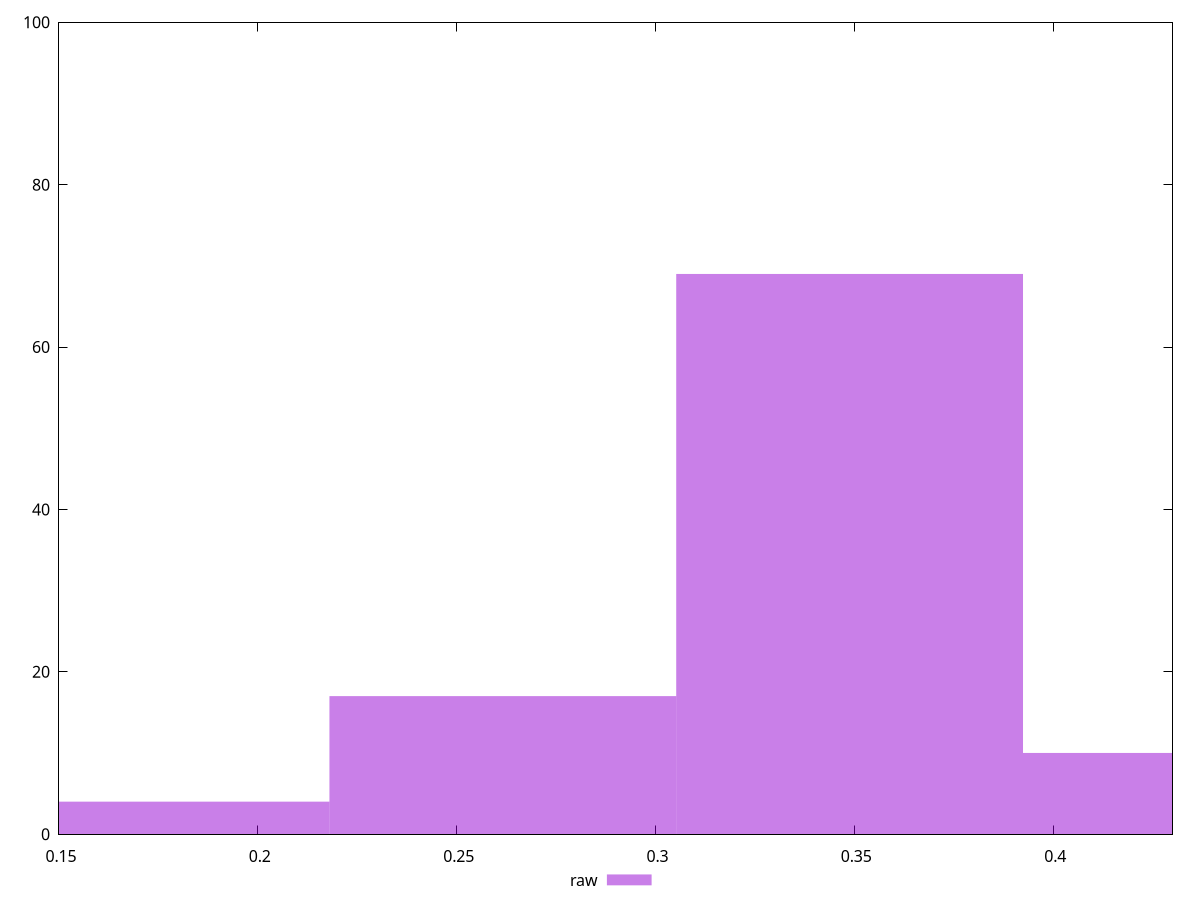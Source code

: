 reset

$raw <<EOF
0.1744034782945007 4
0.261605217441751 17
0.3488069565890014 69
0.4360086957362518 10
EOF

set key outside below
set boxwidth 0.08720173914725035
set xrange [0.15:0.43]
set yrange [0:100]
set trange [0:100]
set style fill transparent solid 0.5 noborder
set terminal svg size 640, 490 enhanced background rgb 'white'
set output "reprap/meta/score/samples/pages/raw/histogram.svg"

plot $raw title "raw" with boxes

reset
